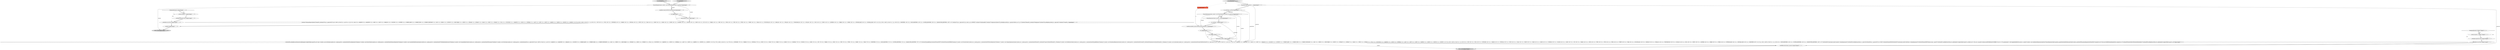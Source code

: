 digraph {
12 [style = filled, label = "functionTemplate['0', '1', '0']", fillcolor = lightgray, shape = diamond image = "AAA0AAABBB2BBB"];
0 [style = filled, label = "FunctionTemplateContext _localctx = new FunctionTemplateContext(_ctx,getState())@@@3@@@['1', '1', '0']", fillcolor = white, shape = ellipse image = "AAA0AAABBB1BBB"];
19 [style = filled, label = "_localctx.exception = re@@@179@@@['0', '0', '1']", fillcolor = white, shape = ellipse image = "AAA0AAABBB3BBB"];
22 [style = filled, label = "int _p@@@2@@@['0', '0', '1']", fillcolor = tomato, shape = box image = "AAA0AAABBB3BBB"];
13 [style = filled, label = "return _localctx@@@186@@@['0', '0', '1']", fillcolor = lightgray, shape = ellipse image = "AAA0AAABBB3BBB"];
17 [style = filled, label = "{unrollRecursionContexts(_parentctx)}@@@183@@@['0', '0', '1']", fillcolor = white, shape = ellipse image = "AAA0AAABBB3BBB"];
9 [style = filled, label = "functionTemplate['1', '0', '0']", fillcolor = lightgray, shape = diamond image = "AAA0AAABBB1BBB"];
5 [style = filled, label = "{exitRule()}@@@54@@@['1', '1', '0']", fillcolor = white, shape = ellipse image = "AAA0AAABBB1BBB"];
26 [style = filled, label = "primaryExpression['0', '0', '1']", fillcolor = lightgray, shape = diamond image = "AAA0AAABBB3BBB"];
29 [style = filled, label = "PrimaryExpressionContext _prevctx = _localctx@@@6@@@['0', '0', '1']", fillcolor = white, shape = ellipse image = "AAA0AAABBB3BBB"];
21 [style = filled, label = "int _la@@@9@@@['0', '0', '1']", fillcolor = white, shape = ellipse image = "AAA0AAABBB3BBB"];
3 [style = filled, label = "return _localctx@@@57@@@['1', '1', '0']", fillcolor = lightgray, shape = ellipse image = "AAA0AAABBB1BBB"];
28 [style = filled, label = "int _startState = 68@@@7@@@['0', '0', '1']", fillcolor = white, shape = ellipse image = "AAA0AAABBB3BBB"];
7 [style = filled, label = "_localctx.exception = re@@@50@@@['1', '1', '0']", fillcolor = white, shape = ellipse image = "AAA0AAABBB1BBB"];
24 [style = filled, label = "int _alt@@@11@@@['0', '0', '1']", fillcolor = white, shape = ellipse image = "AAA0AAABBB3BBB"];
27 [style = filled, label = "int _parentState = getState()@@@4@@@['0', '0', '1']", fillcolor = white, shape = ellipse image = "AAA0AAABBB3BBB"];
6 [style = filled, label = "RecognitionException re@@@49@@@['1', '1', '0']", fillcolor = white, shape = diamond image = "AAA0AAABBB1BBB"];
4 [style = filled, label = "{setState(722)functionName()setState(723)match(T__0)setState(735)_la = _input.LA(1)if ((((_la) & ~0x3f) == 0 && ((1L << _la) & ((1L << T__0) | (1L << ALL) | (1L << ANALYZE) | (1L << ANALYZED) | (1L << CASE) | (1L << CAST) | (1L << CATALOGS) | (1L << COLUMNS) | (1L << CONVERT) | (1L << CURRENT_DATE) | (1L << CURRENT_TIME) | (1L << CURRENT_TIMESTAMP) | (1L << DAY) | (1L << DEBUG) | (1L << DISTINCT) | (1L << EXECUTABLE) | (1L << EXISTS) | (1L << EXPLAIN) | (1L << EXTRACT) | (1L << FALSE) | (1L << FIRST) | (1L << FORMAT) | (1L << FULL) | (1L << FUNCTIONS) | (1L << GRAPHVIZ) | (1L << HOUR) | (1L << INTERVAL) | (1L << LAST) | (1L << LEFT) | (1L << LIMIT) | (1L << MAPPED) | (1L << MATCH) | (1L << MINUTE) | (1L << MONTH))) != 0) || ((((_la - 66)) & ~0x3f) == 0 && ((1L << (_la - 66)) & ((1L << (NOT - 66)) | (1L << (NULL - 66)) | (1L << (OPTIMIZED - 66)) | (1L << (PARSED - 66)) | (1L << (PHYSICAL - 66)) | (1L << (PIVOT - 66)) | (1L << (PLAN - 66)) | (1L << (RIGHT - 66)) | (1L << (RLIKE - 66)) | (1L << (QUERY - 66)) | (1L << (SCHEMAS - 66)) | (1L << (SECOND - 66)) | (1L << (SHOW - 66)) | (1L << (SYS - 66)) | (1L << (TABLES - 66)) | (1L << (TEXT - 66)) | (1L << (TRUE - 66)) | (1L << (TYPE - 66)) | (1L << (TYPES - 66)) | (1L << (VERIFY - 66)) | (1L << (YEAR - 66)) | (1L << (FUNCTION_ESC - 66)) | (1L << (DATE_ESC - 66)) | (1L << (TIME_ESC - 66)) | (1L << (TIMESTAMP_ESC - 66)) | (1L << (GUID_ESC - 66)) | (1L << (PLUS - 66)) | (1L << (MINUS - 66)) | (1L << (ASTERISK - 66)) | (1L << (PARAM - 66)) | (1L << (STRING - 66)) | (1L << (INTEGER_VALUE - 66)) | (1L << (DECIMAL_VALUE - 66)))) != 0) || ((((_la - 130)) & ~0x3f) == 0 && ((1L << (_la - 130)) & ((1L << (IDENTIFIER - 130)) | (1L << (DIGIT_IDENTIFIER - 130)) | (1L << (QUOTED_IDENTIFIER - 130)) | (1L << (BACKQUOTED_IDENTIFIER - 130)))) != 0)) {{setState(725)_la = _input.LA(1)if (_la == ALL || _la == DISTINCT) {{setState(724)setQuantifier()}}setState(727)expression()setState(732)_errHandler.sync(this)_la = _input.LA(1)while (_la == T__2) {{{setState(728)match(T__2)setState(729)expression()}}setState(734)_errHandler.sync(this)_la = _input.LA(1)}}}setState(737)match(T__1)}@@@8@@@['1', '1', '0']", fillcolor = white, shape = ellipse image = "AAA0AAABBB1BBB"];
2 [style = filled, label = "_errHandler.recover(this,re)@@@52@@@['1', '1', '0']", fillcolor = white, shape = ellipse image = "AAA0AAABBB1BBB"];
23 [style = filled, label = "enterRecursionRule(_localctx,68,RULE_primaryExpression,_p)@@@8@@@['0', '0', '1']", fillcolor = white, shape = ellipse image = "AAA0AAABBB3BBB"];
25 [style = filled, label = "enterOuterAlt(_localctx,1)@@@12@@@['0', '0', '1']", fillcolor = white, shape = ellipse image = "AAA0AAABBB3BBB"];
11 [style = filled, label = "_errHandler.reportError(this,re)@@@51@@@['1', '1', '0']", fillcolor = white, shape = ellipse image = "AAA0AAABBB1BBB"];
14 [style = filled, label = "{setState(660)_errHandler.sync(this)switch (getInterpreter().adaptivePredict(_input,90,_ctx)) {case 1:{_localctx = new CastContext(_localctx)_ctx = _localctx_prevctx = _localctxsetState(625)castExpression()}breakcase 2:{_localctx = new ExtractContext(_localctx)_ctx = _localctx_prevctx = _localctxsetState(626)extractExpression()}breakcase 3:{_localctx = new CurrentDateTimeFunctionContext(_localctx)_ctx = _localctx_prevctx = _localctxsetState(627)builtinDateTimeFunction()}breakcase 4:{_localctx = new ConstantDefaultContext(_localctx)_ctx = _localctx_prevctx = _localctxsetState(628)constant()}breakcase 5:{_localctx = new StarContext(_localctx)_ctx = _localctx_prevctx = _localctxsetState(632)_la = _input.LA(1)if ((((_la) & ~0x3f) == 0 && ((1L << _la) & ((1L << ANALYZE) | (1L << ANALYZED) | (1L << CATALOGS) | (1L << COLUMNS) | (1L << CURRENT_DATE) | (1L << CURRENT_TIME) | (1L << CURRENT_TIMESTAMP) | (1L << DAY) | (1L << DEBUG) | (1L << EXECUTABLE) | (1L << EXPLAIN) | (1L << FIRST) | (1L << FORMAT) | (1L << FULL) | (1L << FUNCTIONS) | (1L << GRAPHVIZ) | (1L << HOUR) | (1L << INTERVAL) | (1L << LAST) | (1L << LIMIT) | (1L << MAPPED) | (1L << MINUTE) | (1L << MONTH))) != 0) || ((((_la - 70)) & ~0x3f) == 0 && ((1L << (_la - 70)) & ((1L << (OPTIMIZED - 70)) | (1L << (PARSED - 70)) | (1L << (PHYSICAL - 70)) | (1L << (PIVOT - 70)) | (1L << (PLAN - 70)) | (1L << (RLIKE - 70)) | (1L << (QUERY - 70)) | (1L << (SCHEMAS - 70)) | (1L << (SECOND - 70)) | (1L << (SHOW - 70)) | (1L << (SYS - 70)) | (1L << (TABLES - 70)) | (1L << (TEXT - 70)) | (1L << (TYPE - 70)) | (1L << (TYPES - 70)) | (1L << (VERIFY - 70)) | (1L << (YEAR - 70)) | (1L << (IDENTIFIER - 70)) | (1L << (DIGIT_IDENTIFIER - 70)) | (1L << (QUOTED_IDENTIFIER - 70)) | (1L << (BACKQUOTED_IDENTIFIER - 70)))) != 0)) {{setState(629)qualifiedName()setState(630)match(DOT)}}setState(634)match(ASTERISK)}breakcase 6:{_localctx = new FunctionContext(_localctx)_ctx = _localctx_prevctx = _localctxsetState(635)functionExpression()}breakcase 7:{_localctx = new SubqueryExpressionContext(_localctx)_ctx = _localctx_prevctx = _localctxsetState(636)match(T__0)setState(637)query()setState(638)match(T__1)}breakcase 8:{_localctx = new DereferenceContext(_localctx)_ctx = _localctx_prevctx = _localctxsetState(640)qualifiedName()}breakcase 9:{_localctx = new ParenthesizedExpressionContext(_localctx)_ctx = _localctx_prevctx = _localctxsetState(641)match(T__0)setState(642)expression()setState(643)match(T__1)}breakcase 10:{_localctx = new CaseContext(_localctx)_ctx = _localctx_prevctx = _localctxsetState(645)match(CASE)setState(647)_la = _input.LA(1)if ((((_la) & ~0x3f) == 0 && ((1L << _la) & ((1L << T__0) | (1L << ANALYZE) | (1L << ANALYZED) | (1L << CASE) | (1L << CAST) | (1L << CATALOGS) | (1L << COLUMNS) | (1L << CONVERT) | (1L << CURRENT_DATE) | (1L << CURRENT_TIME) | (1L << CURRENT_TIMESTAMP) | (1L << DAY) | (1L << DEBUG) | (1L << EXECUTABLE) | (1L << EXISTS) | (1L << EXPLAIN) | (1L << EXTRACT) | (1L << FALSE) | (1L << FIRST) | (1L << FORMAT) | (1L << FULL) | (1L << FUNCTIONS) | (1L << GRAPHVIZ) | (1L << HOUR) | (1L << INTERVAL) | (1L << LAST) | (1L << LEFT) | (1L << LIMIT) | (1L << MAPPED) | (1L << MATCH) | (1L << MINUTE) | (1L << MONTH))) != 0) || ((((_la - 66)) & ~0x3f) == 0 && ((1L << (_la - 66)) & ((1L << (NOT - 66)) | (1L << (NULL - 66)) | (1L << (OPTIMIZED - 66)) | (1L << (PARSED - 66)) | (1L << (PHYSICAL - 66)) | (1L << (PIVOT - 66)) | (1L << (PLAN - 66)) | (1L << (RIGHT - 66)) | (1L << (RLIKE - 66)) | (1L << (QUERY - 66)) | (1L << (SCHEMAS - 66)) | (1L << (SECOND - 66)) | (1L << (SHOW - 66)) | (1L << (SYS - 66)) | (1L << (TABLES - 66)) | (1L << (TEXT - 66)) | (1L << (TRUE - 66)) | (1L << (TYPE - 66)) | (1L << (TYPES - 66)) | (1L << (VERIFY - 66)) | (1L << (YEAR - 66)) | (1L << (FUNCTION_ESC - 66)) | (1L << (DATE_ESC - 66)) | (1L << (TIME_ESC - 66)) | (1L << (TIMESTAMP_ESC - 66)) | (1L << (GUID_ESC - 66)) | (1L << (PLUS - 66)) | (1L << (MINUS - 66)) | (1L << (ASTERISK - 66)) | (1L << (PARAM - 66)) | (1L << (STRING - 66)) | (1L << (INTEGER_VALUE - 66)) | (1L << (DECIMAL_VALUE - 66)) | (1L << (IDENTIFIER - 66)))) != 0) || ((((_la - 130)) & ~0x3f) == 0 && ((1L << (_la - 130)) & ((1L << (DIGIT_IDENTIFIER - 130)) | (1L << (QUOTED_IDENTIFIER - 130)) | (1L << (BACKQUOTED_IDENTIFIER - 130)))) != 0)) {{setState(646)((CaseContext)_localctx).operand = booleanExpression(0)}}setState(650)_errHandler.sync(this)_la = _input.LA(1)setState(656)_la = _input.LA(1)if (_la == ELSE) {{setState(654)match(ELSE)setState(655)((CaseContext)_localctx).elseClause = booleanExpression(0)}}setState(658)match(END)}break_ctx.stop = _input.LT(-1)setState(667)_errHandler.sync(this)_alt = getInterpreter().adaptivePredict(_input,91,_ctx)while (_alt != 2 && _alt != org.antlr.v4.runtime.atn.ATN.INVALID_ALT_NUMBER) {if (_alt == 1) {if (_parseListeners != null) triggerExitRuleEvent()_prevctx = _localctx{{_localctx = new CastOperatorExpressionContext(new PrimaryExpressionContext(_parentctx,_parentState))pushNewRecursionContext(_localctx,_startState,RULE_primaryExpression)setState(662)if (!(precpred(_ctx,10))) throw new FailedPredicateException(this,\"precpred(_ctx, 10)\")setState(663)match(CAST_OP)setState(664)dataType()}}}setState(669)_errHandler.sync(this)_alt = getInterpreter().adaptivePredict(_input,91,_ctx)}}@@@13@@@['0', '0', '1']", fillcolor = white, shape = ellipse image = "AAA0AAABBB3BBB"];
30 [style = filled, label = "_errHandler.recover(this,re)@@@181@@@['0', '0', '1']", fillcolor = white, shape = ellipse image = "AAA0AAABBB3BBB"];
18 [style = filled, label = "RecognitionException re@@@178@@@['0', '0', '1']", fillcolor = white, shape = diamond image = "AAA0AAABBB3BBB"];
10 [style = filled, label = "int _la@@@5@@@['1', '1', '0']", fillcolor = white, shape = ellipse image = "AAA0AAABBB1BBB"];
16 [style = filled, label = "ParserRuleContext _parentctx = _ctx@@@3@@@['0', '0', '1']", fillcolor = white, shape = ellipse image = "AAA0AAABBB3BBB"];
15 [style = filled, label = "_errHandler.reportError(this,re)@@@180@@@['0', '0', '1']", fillcolor = white, shape = ellipse image = "AAA0AAABBB3BBB"];
20 [style = filled, label = "PrimaryExpressionContext _localctx = new PrimaryExpressionContext(_ctx,_parentState)@@@5@@@['0', '0', '1']", fillcolor = white, shape = ellipse image = "AAA0AAABBB3BBB"];
8 [style = filled, label = "enterRule(_localctx,84,RULE_functionTemplate)@@@4@@@['1', '1', '0']", fillcolor = white, shape = ellipse image = "AAA0AAABBB1BBB"];
1 [style = filled, label = "enterOuterAlt(_localctx,1)@@@7@@@['1', '1', '0']", fillcolor = white, shape = ellipse image = "AAA0AAABBB1BBB"];
12->0 [style = bold, label=""];
15->30 [style = bold, label=""];
14->17 [style = bold, label=""];
0->3 [style = solid, label="_localctx"];
18->15 [style = dotted, label="true"];
24->14 [style = solid, label="_alt"];
14->13 [style = solid, label="_localctx"];
26->16 [style = bold, label=""];
0->1 [style = solid, label="_localctx"];
6->7 [style = dotted, label="true"];
2->5 [style = bold, label=""];
4->5 [style = bold, label=""];
29->28 [style = bold, label=""];
25->14 [style = bold, label=""];
19->15 [style = bold, label=""];
28->23 [style = bold, label=""];
16->17 [style = solid, label="_parentctx"];
0->8 [style = bold, label=""];
9->0 [style = bold, label=""];
21->24 [style = bold, label=""];
0->8 [style = solid, label="_localctx"];
27->20 [style = solid, label="_parentState"];
10->4 [style = solid, label="_la"];
7->11 [style = bold, label=""];
27->20 [style = bold, label=""];
11->2 [style = bold, label=""];
23->21 [style = bold, label=""];
10->1 [style = bold, label=""];
20->25 [style = solid, label="_localctx"];
20->29 [style = solid, label="_localctx"];
28->14 [style = solid, label="_startState"];
18->19 [style = bold, label=""];
20->14 [style = solid, label="_localctx"];
21->14 [style = solid, label="_la"];
16->14 [style = solid, label="_parentctx"];
17->13 [style = bold, label=""];
22->23 [style = solid, label="_p"];
16->27 [style = bold, label=""];
18->30 [style = dotted, label="true"];
18->19 [style = dotted, label="true"];
1->4 [style = bold, label=""];
20->29 [style = bold, label=""];
20->23 [style = solid, label="_localctx"];
24->25 [style = bold, label=""];
5->3 [style = bold, label=""];
6->2 [style = dotted, label="true"];
6->7 [style = bold, label=""];
30->17 [style = bold, label=""];
26->22 [style = dotted, label="true"];
8->10 [style = bold, label=""];
27->14 [style = solid, label="_parentState"];
6->11 [style = dotted, label="true"];
}
